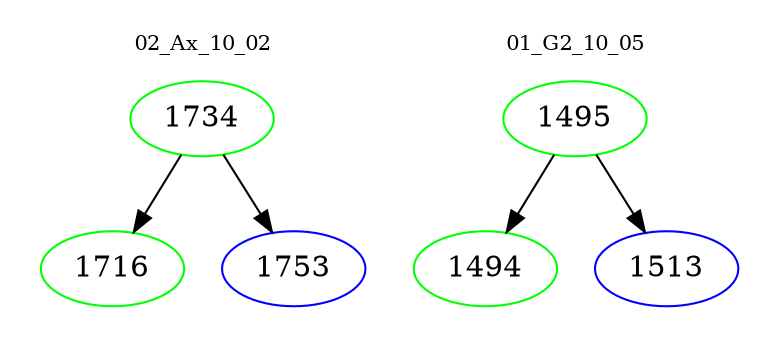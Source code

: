 digraph{
subgraph cluster_0 {
color = white
label = "02_Ax_10_02";
fontsize=10;
T0_1734 [label="1734", color="green"]
T0_1734 -> T0_1716 [color="black"]
T0_1716 [label="1716", color="green"]
T0_1734 -> T0_1753 [color="black"]
T0_1753 [label="1753", color="blue"]
}
subgraph cluster_1 {
color = white
label = "01_G2_10_05";
fontsize=10;
T1_1495 [label="1495", color="green"]
T1_1495 -> T1_1494 [color="black"]
T1_1494 [label="1494", color="green"]
T1_1495 -> T1_1513 [color="black"]
T1_1513 [label="1513", color="blue"]
}
}

